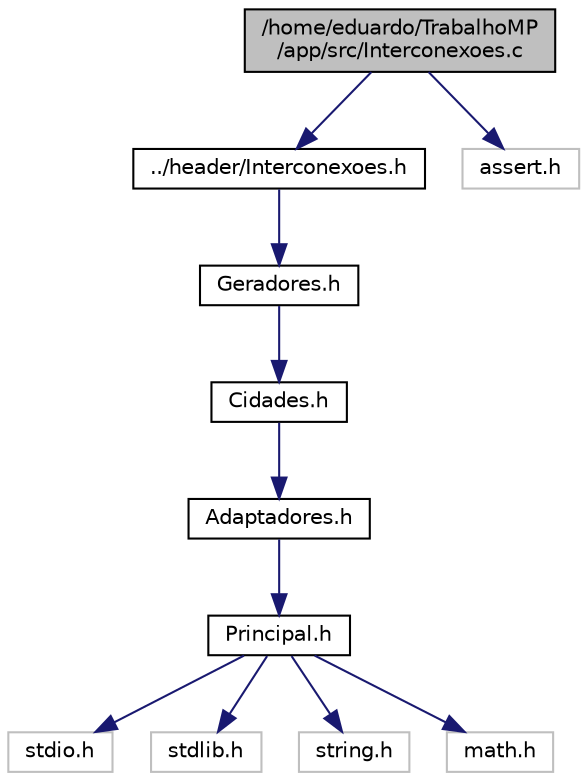digraph "/home/eduardo/TrabalhoMP/app/src/Interconexoes.c"
{
  edge [fontname="Helvetica",fontsize="10",labelfontname="Helvetica",labelfontsize="10"];
  node [fontname="Helvetica",fontsize="10",shape=record];
  Node1 [label="/home/eduardo/TrabalhoMP\l/app/src/Interconexoes.c",height=0.2,width=0.4,color="black", fillcolor="grey75", style="filled" fontcolor="black"];
  Node1 -> Node2 [color="midnightblue",fontsize="10",style="solid"];
  Node2 [label="../header/Interconexoes.h",height=0.2,width=0.4,color="black", fillcolor="white", style="filled",URL="$_interconexoes_8h.html"];
  Node2 -> Node3 [color="midnightblue",fontsize="10",style="solid"];
  Node3 [label="Geradores.h",height=0.2,width=0.4,color="black", fillcolor="white", style="filled",URL="$_geradores_8h.html"];
  Node3 -> Node4 [color="midnightblue",fontsize="10",style="solid"];
  Node4 [label="Cidades.h",height=0.2,width=0.4,color="black", fillcolor="white", style="filled",URL="$_cidades_8h.html"];
  Node4 -> Node5 [color="midnightblue",fontsize="10",style="solid"];
  Node5 [label="Adaptadores.h",height=0.2,width=0.4,color="black", fillcolor="white", style="filled",URL="$_adaptadores_8h.html"];
  Node5 -> Node6 [color="midnightblue",fontsize="10",style="solid"];
  Node6 [label="Principal.h",height=0.2,width=0.4,color="black", fillcolor="white", style="filled",URL="$_principal_8h.html"];
  Node6 -> Node7 [color="midnightblue",fontsize="10",style="solid"];
  Node7 [label="stdio.h",height=0.2,width=0.4,color="grey75", fillcolor="white", style="filled"];
  Node6 -> Node8 [color="midnightblue",fontsize="10",style="solid"];
  Node8 [label="stdlib.h",height=0.2,width=0.4,color="grey75", fillcolor="white", style="filled"];
  Node6 -> Node9 [color="midnightblue",fontsize="10",style="solid"];
  Node9 [label="string.h",height=0.2,width=0.4,color="grey75", fillcolor="white", style="filled"];
  Node6 -> Node10 [color="midnightblue",fontsize="10",style="solid"];
  Node10 [label="math.h",height=0.2,width=0.4,color="grey75", fillcolor="white", style="filled"];
  Node1 -> Node11 [color="midnightblue",fontsize="10",style="solid"];
  Node11 [label="assert.h",height=0.2,width=0.4,color="grey75", fillcolor="white", style="filled"];
}
